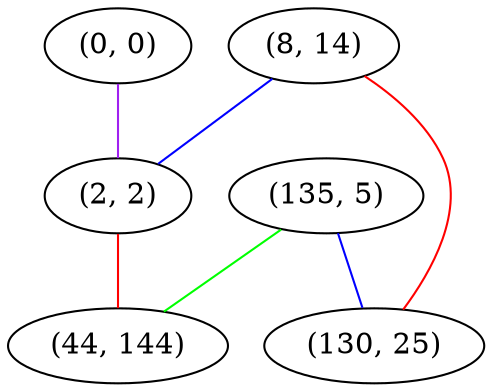 graph "" {
"(8, 14)";
"(0, 0)";
"(2, 2)";
"(135, 5)";
"(130, 25)";
"(44, 144)";
"(8, 14)" -- "(130, 25)"  [color=red, key=0, weight=1];
"(8, 14)" -- "(2, 2)"  [color=blue, key=0, weight=3];
"(0, 0)" -- "(2, 2)"  [color=purple, key=0, weight=4];
"(2, 2)" -- "(44, 144)"  [color=red, key=0, weight=1];
"(135, 5)" -- "(130, 25)"  [color=blue, key=0, weight=3];
"(135, 5)" -- "(44, 144)"  [color=green, key=0, weight=2];
}
